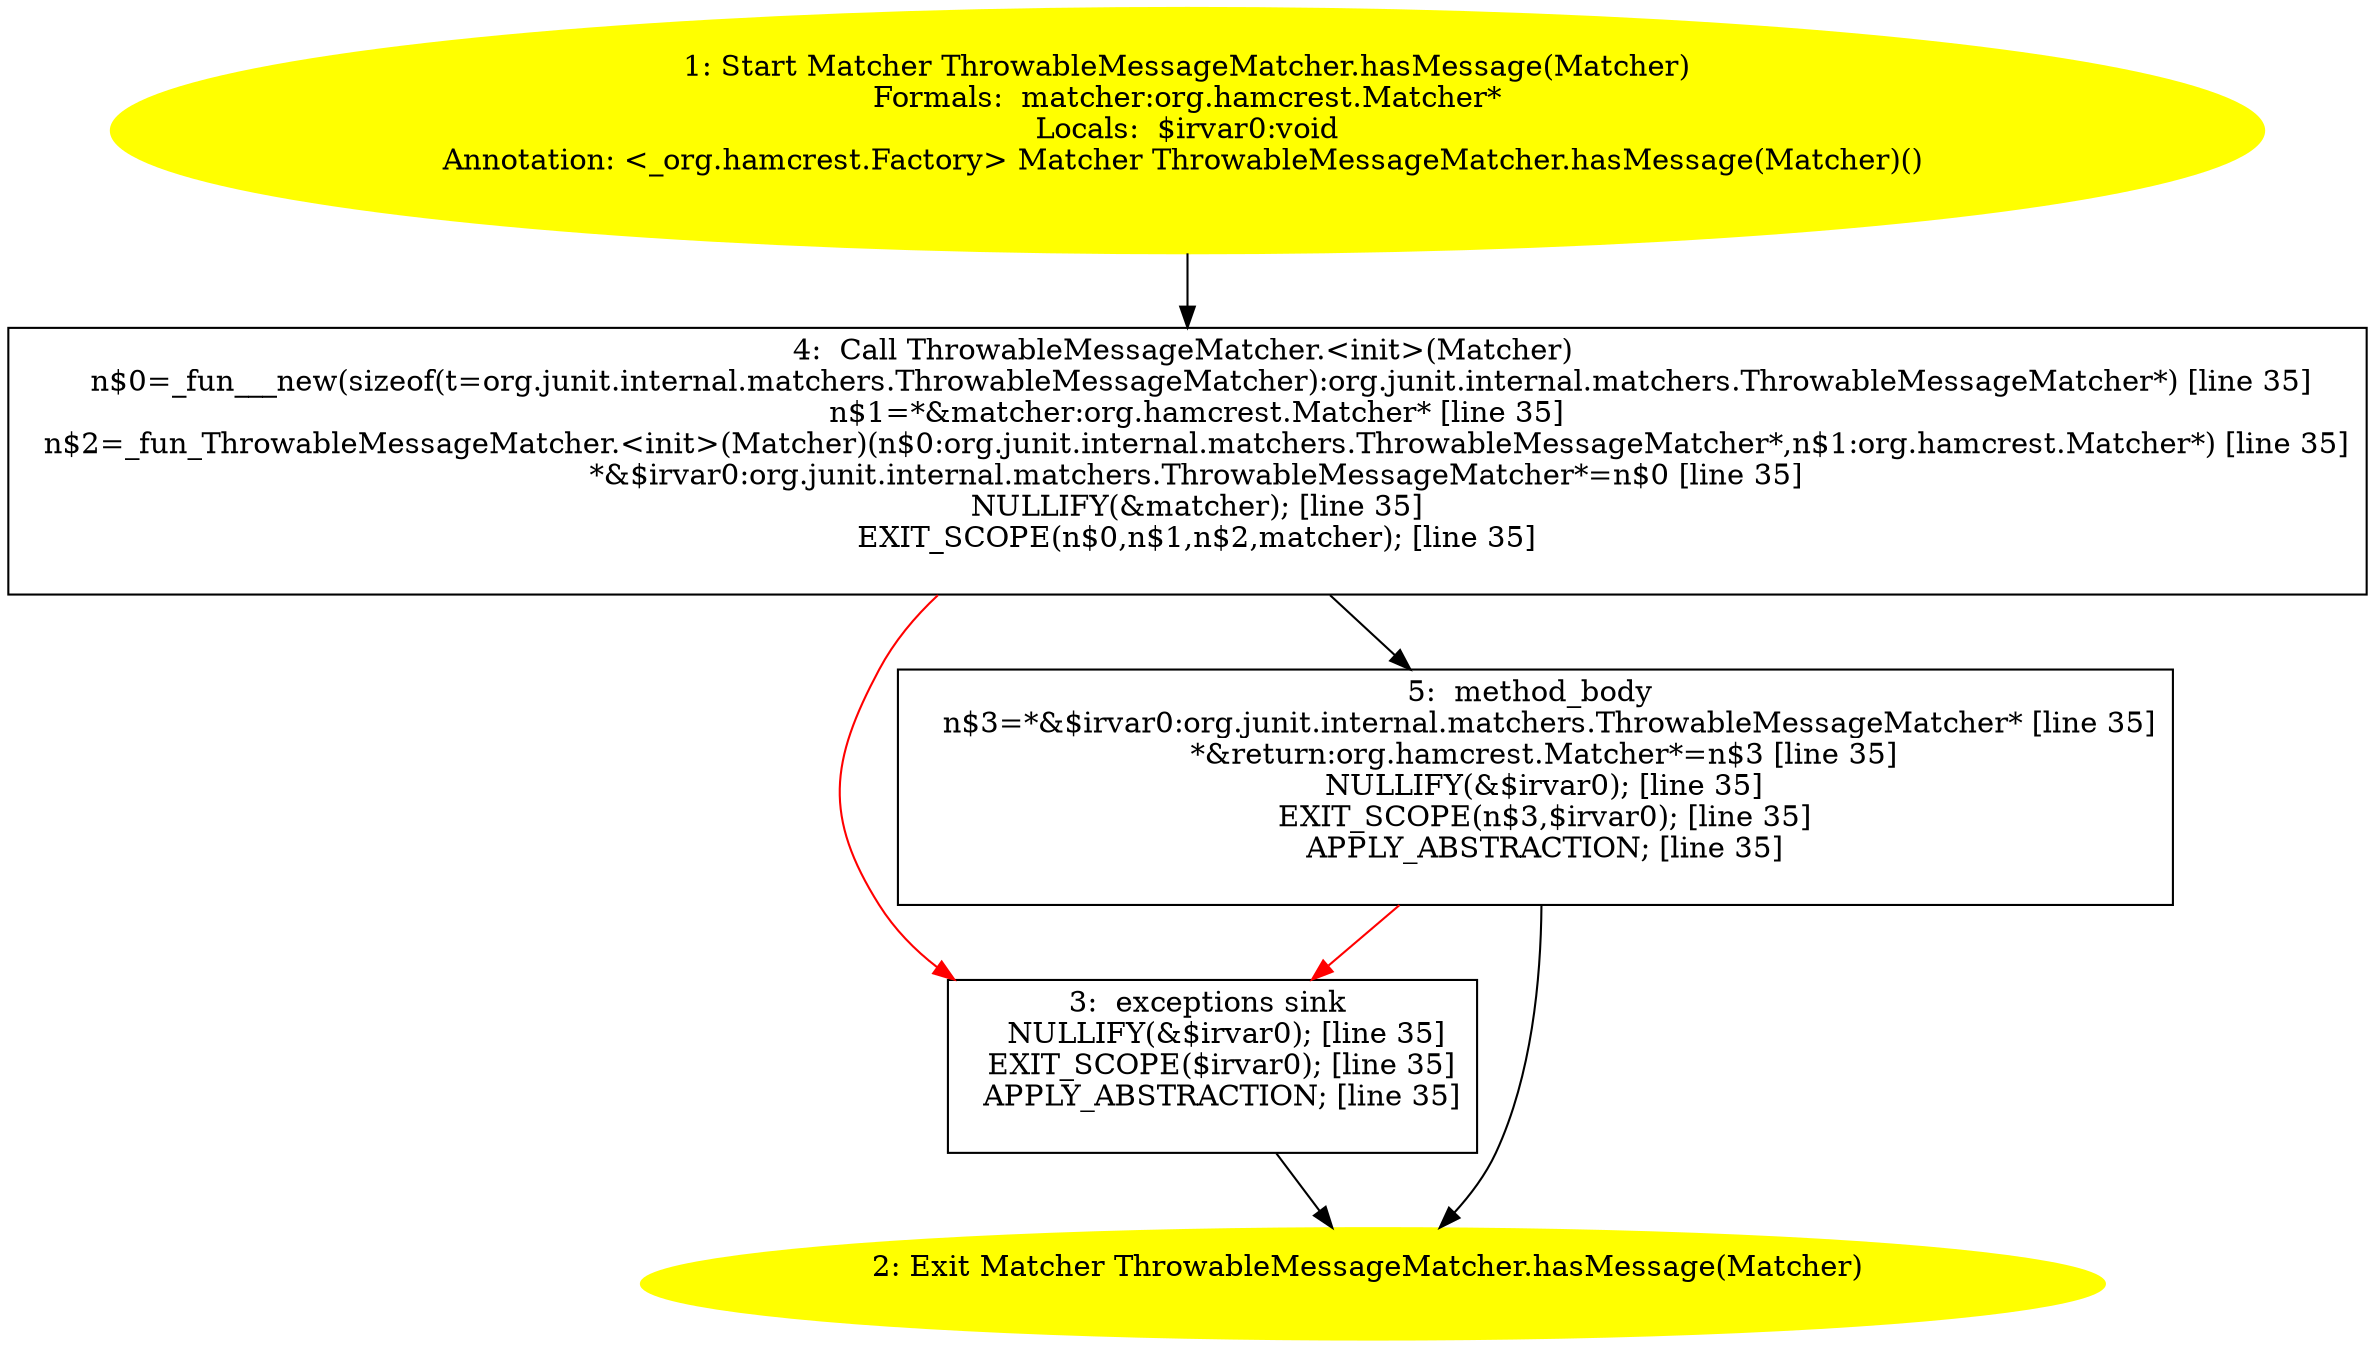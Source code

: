 /* @generated */
digraph cfg {
"org.junit.internal.matchers.ThrowableMessageMatcher.hasMessage(org.hamcrest.Matcher):org.hamcrest.Ma.3c4be97e29c0e91699fbbf027454bc8e_1" [label="1: Start Matcher ThrowableMessageMatcher.hasMessage(Matcher)\nFormals:  matcher:org.hamcrest.Matcher*\nLocals:  $irvar0:void\nAnnotation: <_org.hamcrest.Factory> Matcher ThrowableMessageMatcher.hasMessage(Matcher)() \n  " color=yellow style=filled]
	

	 "org.junit.internal.matchers.ThrowableMessageMatcher.hasMessage(org.hamcrest.Matcher):org.hamcrest.Ma.3c4be97e29c0e91699fbbf027454bc8e_1" -> "org.junit.internal.matchers.ThrowableMessageMatcher.hasMessage(org.hamcrest.Matcher):org.hamcrest.Ma.3c4be97e29c0e91699fbbf027454bc8e_4" ;
"org.junit.internal.matchers.ThrowableMessageMatcher.hasMessage(org.hamcrest.Matcher):org.hamcrest.Ma.3c4be97e29c0e91699fbbf027454bc8e_2" [label="2: Exit Matcher ThrowableMessageMatcher.hasMessage(Matcher) \n  " color=yellow style=filled]
	

"org.junit.internal.matchers.ThrowableMessageMatcher.hasMessage(org.hamcrest.Matcher):org.hamcrest.Ma.3c4be97e29c0e91699fbbf027454bc8e_3" [label="3:  exceptions sink \n   NULLIFY(&$irvar0); [line 35]\n  EXIT_SCOPE($irvar0); [line 35]\n  APPLY_ABSTRACTION; [line 35]\n " shape="box"]
	

	 "org.junit.internal.matchers.ThrowableMessageMatcher.hasMessage(org.hamcrest.Matcher):org.hamcrest.Ma.3c4be97e29c0e91699fbbf027454bc8e_3" -> "org.junit.internal.matchers.ThrowableMessageMatcher.hasMessage(org.hamcrest.Matcher):org.hamcrest.Ma.3c4be97e29c0e91699fbbf027454bc8e_2" ;
"org.junit.internal.matchers.ThrowableMessageMatcher.hasMessage(org.hamcrest.Matcher):org.hamcrest.Ma.3c4be97e29c0e91699fbbf027454bc8e_4" [label="4:  Call ThrowableMessageMatcher.<init>(Matcher) \n   n$0=_fun___new(sizeof(t=org.junit.internal.matchers.ThrowableMessageMatcher):org.junit.internal.matchers.ThrowableMessageMatcher*) [line 35]\n  n$1=*&matcher:org.hamcrest.Matcher* [line 35]\n  n$2=_fun_ThrowableMessageMatcher.<init>(Matcher)(n$0:org.junit.internal.matchers.ThrowableMessageMatcher*,n$1:org.hamcrest.Matcher*) [line 35]\n  *&$irvar0:org.junit.internal.matchers.ThrowableMessageMatcher*=n$0 [line 35]\n  NULLIFY(&matcher); [line 35]\n  EXIT_SCOPE(n$0,n$1,n$2,matcher); [line 35]\n " shape="box"]
	

	 "org.junit.internal.matchers.ThrowableMessageMatcher.hasMessage(org.hamcrest.Matcher):org.hamcrest.Ma.3c4be97e29c0e91699fbbf027454bc8e_4" -> "org.junit.internal.matchers.ThrowableMessageMatcher.hasMessage(org.hamcrest.Matcher):org.hamcrest.Ma.3c4be97e29c0e91699fbbf027454bc8e_5" ;
	 "org.junit.internal.matchers.ThrowableMessageMatcher.hasMessage(org.hamcrest.Matcher):org.hamcrest.Ma.3c4be97e29c0e91699fbbf027454bc8e_4" -> "org.junit.internal.matchers.ThrowableMessageMatcher.hasMessage(org.hamcrest.Matcher):org.hamcrest.Ma.3c4be97e29c0e91699fbbf027454bc8e_3" [color="red" ];
"org.junit.internal.matchers.ThrowableMessageMatcher.hasMessage(org.hamcrest.Matcher):org.hamcrest.Ma.3c4be97e29c0e91699fbbf027454bc8e_5" [label="5:  method_body \n   n$3=*&$irvar0:org.junit.internal.matchers.ThrowableMessageMatcher* [line 35]\n  *&return:org.hamcrest.Matcher*=n$3 [line 35]\n  NULLIFY(&$irvar0); [line 35]\n  EXIT_SCOPE(n$3,$irvar0); [line 35]\n  APPLY_ABSTRACTION; [line 35]\n " shape="box"]
	

	 "org.junit.internal.matchers.ThrowableMessageMatcher.hasMessage(org.hamcrest.Matcher):org.hamcrest.Ma.3c4be97e29c0e91699fbbf027454bc8e_5" -> "org.junit.internal.matchers.ThrowableMessageMatcher.hasMessage(org.hamcrest.Matcher):org.hamcrest.Ma.3c4be97e29c0e91699fbbf027454bc8e_2" ;
	 "org.junit.internal.matchers.ThrowableMessageMatcher.hasMessage(org.hamcrest.Matcher):org.hamcrest.Ma.3c4be97e29c0e91699fbbf027454bc8e_5" -> "org.junit.internal.matchers.ThrowableMessageMatcher.hasMessage(org.hamcrest.Matcher):org.hamcrest.Ma.3c4be97e29c0e91699fbbf027454bc8e_3" [color="red" ];
}

